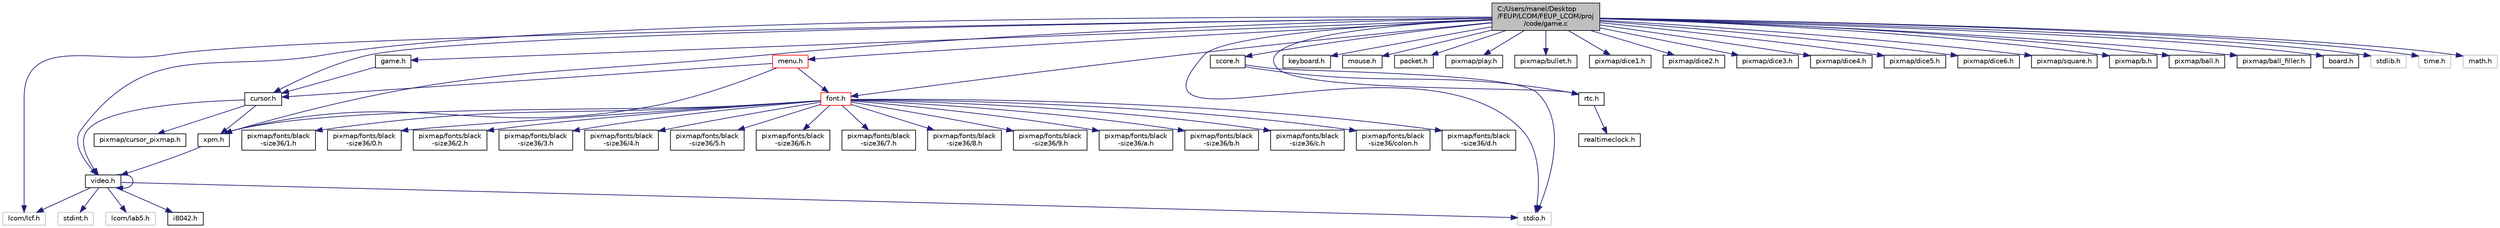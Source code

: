 digraph "C:/Users/manel/Desktop/FEUP/LCOM/FEUP_LCOM/proj/code/game.c"
{
 // INTERACTIVE_SVG=YES
 // LATEX_PDF_SIZE
  bgcolor="transparent";
  edge [fontname="Helvetica",fontsize="10",labelfontname="Helvetica",labelfontsize="10"];
  node [fontname="Helvetica",fontsize="10",shape=record];
  Node0 [label="C:/Users/manel/Desktop\l/FEUP/LCOM/FEUP_LCOM/proj\l/code/game.c",height=0.2,width=0.4,color="black", fillcolor="grey75", style="filled", fontcolor="black",tooltip=" "];
  Node0 -> Node1 [color="midnightblue",fontsize="10",style="solid",fontname="Helvetica"];
  Node1 [label="lcom/lcf.h",height=0.2,width=0.4,color="grey75",tooltip=" "];
  Node0 -> Node2 [color="midnightblue",fontsize="10",style="solid",fontname="Helvetica"];
  Node2 [label="game.h",height=0.2,width=0.4,color="black",URL="$game_8h.html",tooltip=" "];
  Node2 -> Node3 [color="midnightblue",fontsize="10",style="solid",fontname="Helvetica"];
  Node3 [label="cursor.h",height=0.2,width=0.4,color="black",URL="$cursor_8h.html",tooltip=" "];
  Node3 -> Node4 [color="midnightblue",fontsize="10",style="solid",fontname="Helvetica"];
  Node4 [label="xpm.h",height=0.2,width=0.4,color="black",URL="$xpm_8h.html",tooltip=" "];
  Node4 -> Node5 [color="midnightblue",fontsize="10",style="solid",fontname="Helvetica"];
  Node5 [label="video.h",height=0.2,width=0.4,color="black",URL="$video_8h.html",tooltip=" "];
  Node5 -> Node1 [color="midnightblue",fontsize="10",style="solid",fontname="Helvetica"];
  Node5 -> Node6 [color="midnightblue",fontsize="10",style="solid",fontname="Helvetica"];
  Node6 [label="lcom/lab5.h",height=0.2,width=0.4,color="grey75",tooltip=" "];
  Node5 -> Node5 [color="midnightblue",fontsize="10",style="solid",fontname="Helvetica"];
  Node5 -> Node7 [color="midnightblue",fontsize="10",style="solid",fontname="Helvetica"];
  Node7 [label="i8042.h",height=0.2,width=0.4,color="black",URL="$i8042_8h.html",tooltip=" "];
  Node5 -> Node8 [color="midnightblue",fontsize="10",style="solid",fontname="Helvetica"];
  Node8 [label="stdint.h",height=0.2,width=0.4,color="grey75",tooltip=" "];
  Node5 -> Node9 [color="midnightblue",fontsize="10",style="solid",fontname="Helvetica"];
  Node9 [label="stdio.h",height=0.2,width=0.4,color="grey75",tooltip=" "];
  Node3 -> Node5 [color="midnightblue",fontsize="10",style="solid",fontname="Helvetica"];
  Node3 -> Node10 [color="midnightblue",fontsize="10",style="solid",fontname="Helvetica"];
  Node10 [label="pixmap/cursor_pixmap.h",height=0.2,width=0.4,color="black",URL="$pixmap_2cursor__pixmap_8h.html",tooltip=" "];
  Node0 -> Node11 [color="midnightblue",fontsize="10",style="solid",fontname="Helvetica"];
  Node11 [label="keyboard.h",height=0.2,width=0.4,color="black",URL="$keyboard_8h.html",tooltip=" "];
  Node0 -> Node12 [color="midnightblue",fontsize="10",style="solid",fontname="Helvetica"];
  Node12 [label="mouse.h",height=0.2,width=0.4,color="black",URL="$mouse_8h.html",tooltip=" "];
  Node0 -> Node13 [color="midnightblue",fontsize="10",style="solid",fontname="Helvetica"];
  Node13 [label="packet.h",height=0.2,width=0.4,color="black",URL="$packet_8h.html",tooltip=" "];
  Node0 -> Node5 [color="midnightblue",fontsize="10",style="solid",fontname="Helvetica"];
  Node0 -> Node14 [color="midnightblue",fontsize="10",style="solid",fontname="Helvetica"];
  Node14 [label="rtc.h",height=0.2,width=0.4,color="black",URL="$rtc_8h.html",tooltip=" "];
  Node14 -> Node15 [color="midnightblue",fontsize="10",style="solid",fontname="Helvetica"];
  Node15 [label="realtimeclock.h",height=0.2,width=0.4,color="black",URL="$realtimeclock_8h.html",tooltip=" "];
  Node0 -> Node3 [color="midnightblue",fontsize="10",style="solid",fontname="Helvetica"];
  Node0 -> Node4 [color="midnightblue",fontsize="10",style="solid",fontname="Helvetica"];
  Node0 -> Node16 [color="midnightblue",fontsize="10",style="solid",fontname="Helvetica"];
  Node16 [label="pixmap/play.h",height=0.2,width=0.4,color="black",URL="$play_8h.html",tooltip=" "];
  Node0 -> Node17 [color="midnightblue",fontsize="10",style="solid",fontname="Helvetica"];
  Node17 [label="pixmap/bullet.h",height=0.2,width=0.4,color="black",URL="$bullet_8h.html",tooltip=" "];
  Node0 -> Node18 [color="midnightblue",fontsize="10",style="solid",fontname="Helvetica"];
  Node18 [label="pixmap/dice1.h",height=0.2,width=0.4,color="black",URL="$dice1_8h.html",tooltip=" "];
  Node0 -> Node19 [color="midnightblue",fontsize="10",style="solid",fontname="Helvetica"];
  Node19 [label="pixmap/dice2.h",height=0.2,width=0.4,color="black",URL="$dice2_8h.html",tooltip=" "];
  Node0 -> Node20 [color="midnightblue",fontsize="10",style="solid",fontname="Helvetica"];
  Node20 [label="pixmap/dice3.h",height=0.2,width=0.4,color="black",URL="$dice3_8h.html",tooltip=" "];
  Node0 -> Node21 [color="midnightblue",fontsize="10",style="solid",fontname="Helvetica"];
  Node21 [label="pixmap/dice4.h",height=0.2,width=0.4,color="black",URL="$dice4_8h.html",tooltip=" "];
  Node0 -> Node22 [color="midnightblue",fontsize="10",style="solid",fontname="Helvetica"];
  Node22 [label="pixmap/dice5.h",height=0.2,width=0.4,color="black",URL="$dice5_8h.html",tooltip=" "];
  Node0 -> Node23 [color="midnightblue",fontsize="10",style="solid",fontname="Helvetica"];
  Node23 [label="pixmap/dice6.h",height=0.2,width=0.4,color="black",URL="$dice6_8h.html",tooltip=" "];
  Node0 -> Node24 [color="midnightblue",fontsize="10",style="solid",fontname="Helvetica"];
  Node24 [label="pixmap/square.h",height=0.2,width=0.4,color="black",URL="$square_8h.html",tooltip=" "];
  Node0 -> Node25 [color="midnightblue",fontsize="10",style="solid",fontname="Helvetica"];
  Node25 [label="pixmap/b.h",height=0.2,width=0.4,color="black",URL="$b_8h.html",tooltip=" "];
  Node0 -> Node26 [color="midnightblue",fontsize="10",style="solid",fontname="Helvetica"];
  Node26 [label="pixmap/ball.h",height=0.2,width=0.4,color="black",URL="$ball_8h.html",tooltip=" "];
  Node0 -> Node27 [color="midnightblue",fontsize="10",style="solid",fontname="Helvetica"];
  Node27 [label="pixmap/ball_filler.h",height=0.2,width=0.4,color="black",URL="$ball__filler_8h.html",tooltip=" "];
  Node0 -> Node28 [color="midnightblue",fontsize="10",style="solid",fontname="Helvetica"];
  Node28 [label="board.h",height=0.2,width=0.4,color="black",URL="$board_8h.html",tooltip=" "];
  Node0 -> Node29 [color="midnightblue",fontsize="10",style="solid",fontname="Helvetica"];
  Node29 [label="font.h",height=0.2,width=0.4,color="red",URL="$font_8h.html",tooltip=" "];
  Node29 -> Node4 [color="midnightblue",fontsize="10",style="solid",fontname="Helvetica"];
  Node29 -> Node30 [color="midnightblue",fontsize="10",style="solid",fontname="Helvetica"];
  Node30 [label="pixmap/fonts/black\l-size36/1.h",height=0.2,width=0.4,color="black",URL="$black-size36_21_8h.html",tooltip=" "];
  Node29 -> Node31 [color="midnightblue",fontsize="10",style="solid",fontname="Helvetica"];
  Node31 [label="pixmap/fonts/black\l-size36/0.h",height=0.2,width=0.4,color="black",URL="$black-size36_20_8h.html",tooltip=" "];
  Node29 -> Node32 [color="midnightblue",fontsize="10",style="solid",fontname="Helvetica"];
  Node32 [label="pixmap/fonts/black\l-size36/2.h",height=0.2,width=0.4,color="black",URL="$black-size36_22_8h.html",tooltip=" "];
  Node29 -> Node33 [color="midnightblue",fontsize="10",style="solid",fontname="Helvetica"];
  Node33 [label="pixmap/fonts/black\l-size36/3.h",height=0.2,width=0.4,color="black",URL="$black-size36_23_8h.html",tooltip=" "];
  Node29 -> Node34 [color="midnightblue",fontsize="10",style="solid",fontname="Helvetica"];
  Node34 [label="pixmap/fonts/black\l-size36/4.h",height=0.2,width=0.4,color="black",URL="$black-size36_24_8h.html",tooltip=" "];
  Node29 -> Node35 [color="midnightblue",fontsize="10",style="solid",fontname="Helvetica"];
  Node35 [label="pixmap/fonts/black\l-size36/5.h",height=0.2,width=0.4,color="black",URL="$black-size36_25_8h.html",tooltip=" "];
  Node29 -> Node36 [color="midnightblue",fontsize="10",style="solid",fontname="Helvetica"];
  Node36 [label="pixmap/fonts/black\l-size36/6.h",height=0.2,width=0.4,color="black",URL="$black-size36_26_8h.html",tooltip=" "];
  Node29 -> Node37 [color="midnightblue",fontsize="10",style="solid",fontname="Helvetica"];
  Node37 [label="pixmap/fonts/black\l-size36/7.h",height=0.2,width=0.4,color="black",URL="$black-size36_27_8h.html",tooltip=" "];
  Node29 -> Node38 [color="midnightblue",fontsize="10",style="solid",fontname="Helvetica"];
  Node38 [label="pixmap/fonts/black\l-size36/8.h",height=0.2,width=0.4,color="black",URL="$black-size36_28_8h.html",tooltip=" "];
  Node29 -> Node39 [color="midnightblue",fontsize="10",style="solid",fontname="Helvetica"];
  Node39 [label="pixmap/fonts/black\l-size36/9.h",height=0.2,width=0.4,color="black",URL="$black-size36_29_8h.html",tooltip=" "];
  Node29 -> Node40 [color="midnightblue",fontsize="10",style="solid",fontname="Helvetica"];
  Node40 [label="pixmap/fonts/black\l-size36/a.h",height=0.2,width=0.4,color="black",URL="$black-size36_2a_8h.html",tooltip=" "];
  Node29 -> Node41 [color="midnightblue",fontsize="10",style="solid",fontname="Helvetica"];
  Node41 [label="pixmap/fonts/black\l-size36/b.h",height=0.2,width=0.4,color="black",URL="$fonts_2black-size36_2b_8h.html",tooltip=" "];
  Node29 -> Node42 [color="midnightblue",fontsize="10",style="solid",fontname="Helvetica"];
  Node42 [label="pixmap/fonts/black\l-size36/c.h",height=0.2,width=0.4,color="black",URL="$black-size36_2c_8h.html",tooltip=" "];
  Node29 -> Node43 [color="midnightblue",fontsize="10",style="solid",fontname="Helvetica"];
  Node43 [label="pixmap/fonts/black\l-size36/colon.h",height=0.2,width=0.4,color="black",URL="$black-size36_2colon_8h.html",tooltip=" "];
  Node29 -> Node44 [color="midnightblue",fontsize="10",style="solid",fontname="Helvetica"];
  Node44 [label="pixmap/fonts/black\l-size36/d.h",height=0.2,width=0.4,color="black",URL="$black-size36_2d_8h.html",tooltip=" "];
  Node0 -> Node109 [color="midnightblue",fontsize="10",style="solid",fontname="Helvetica"];
  Node109 [label="menu.h",height=0.2,width=0.4,color="red",URL="$menu_8h.html",tooltip=" "];
  Node109 -> Node4 [color="midnightblue",fontsize="10",style="solid",fontname="Helvetica"];
  Node109 -> Node29 [color="midnightblue",fontsize="10",style="solid",fontname="Helvetica"];
  Node109 -> Node3 [color="midnightblue",fontsize="10",style="solid",fontname="Helvetica"];
  Node0 -> Node117 [color="midnightblue",fontsize="10",style="solid",fontname="Helvetica"];
  Node117 [label="score.h",height=0.2,width=0.4,color="black",URL="$score_8h.html",tooltip=" "];
  Node117 -> Node14 [color="midnightblue",fontsize="10",style="solid",fontname="Helvetica"];
  Node117 -> Node9 [color="midnightblue",fontsize="10",style="solid",fontname="Helvetica"];
  Node0 -> Node118 [color="midnightblue",fontsize="10",style="solid",fontname="Helvetica"];
  Node118 [label="stdlib.h",height=0.2,width=0.4,color="grey75",tooltip=" "];
  Node0 -> Node9 [color="midnightblue",fontsize="10",style="solid",fontname="Helvetica"];
  Node0 -> Node119 [color="midnightblue",fontsize="10",style="solid",fontname="Helvetica"];
  Node119 [label="time.h",height=0.2,width=0.4,color="grey75",tooltip=" "];
  Node0 -> Node120 [color="midnightblue",fontsize="10",style="solid",fontname="Helvetica"];
  Node120 [label="math.h",height=0.2,width=0.4,color="grey75",tooltip=" "];
}
